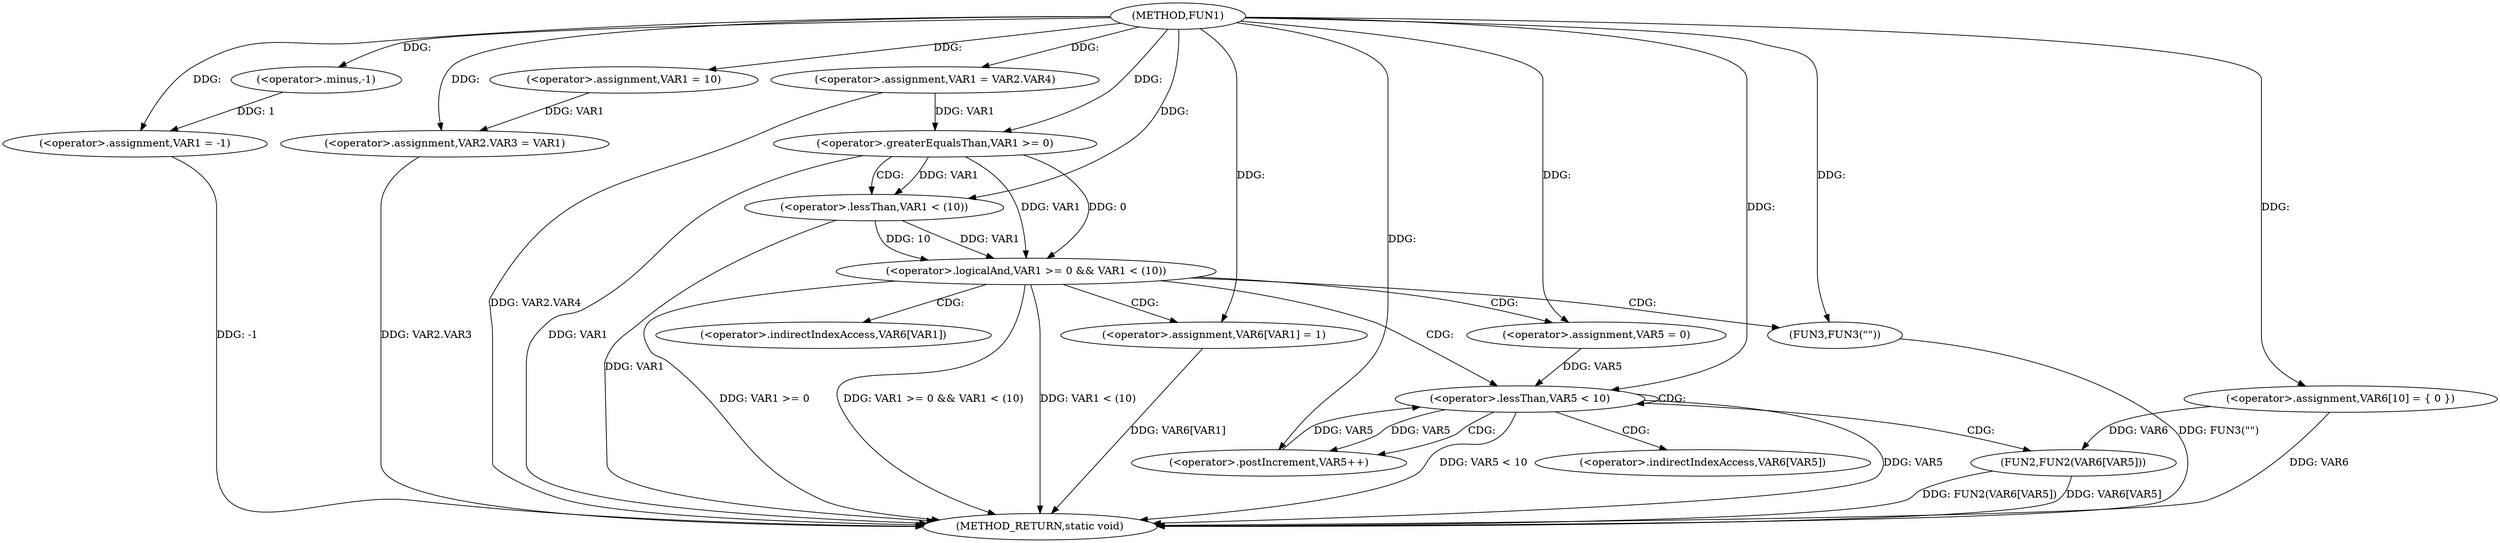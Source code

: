 digraph FUN1 {  
"1000100" [label = "(METHOD,FUN1)" ]
"1000160" [label = "(METHOD_RETURN,static void)" ]
"1000104" [label = "(<operator>.assignment,VAR1 = -1)" ]
"1000106" [label = "(<operator>.minus,-1)" ]
"1000108" [label = "(<operator>.assignment,VAR1 = 10)" ]
"1000111" [label = "(<operator>.assignment,VAR2.VAR3 = VAR1)" ]
"1000118" [label = "(<operator>.assignment,VAR1 = VAR2.VAR4)" ]
"1000126" [label = "(<operator>.assignment,VAR6[10] = { 0 })" ]
"1000129" [label = "(<operator>.logicalAnd,VAR1 >= 0 && VAR1 < (10))" ]
"1000130" [label = "(<operator>.greaterEqualsThan,VAR1 >= 0)" ]
"1000133" [label = "(<operator>.lessThan,VAR1 < (10))" ]
"1000137" [label = "(<operator>.assignment,VAR6[VAR1] = 1)" ]
"1000143" [label = "(<operator>.assignment,VAR5 = 0)" ]
"1000146" [label = "(<operator>.lessThan,VAR5 < 10)" ]
"1000149" [label = "(<operator>.postIncrement,VAR5++)" ]
"1000152" [label = "(FUN2,FUN2(VAR6[VAR5]))" ]
"1000158" [label = "(FUN3,FUN3(\"\"))" ]
"1000138" [label = "(<operator>.indirectIndexAccess,VAR6[VAR1])" ]
"1000153" [label = "(<operator>.indirectIndexAccess,VAR6[VAR5])" ]
  "1000152" -> "1000160"  [ label = "DDG: FUN2(VAR6[VAR5])"] 
  "1000118" -> "1000160"  [ label = "DDG: VAR2.VAR4"] 
  "1000137" -> "1000160"  [ label = "DDG: VAR6[VAR1]"] 
  "1000146" -> "1000160"  [ label = "DDG: VAR5 < 10"] 
  "1000130" -> "1000160"  [ label = "DDG: VAR1"] 
  "1000129" -> "1000160"  [ label = "DDG: VAR1 >= 0"] 
  "1000129" -> "1000160"  [ label = "DDG: VAR1 >= 0 && VAR1 < (10)"] 
  "1000158" -> "1000160"  [ label = "DDG: FUN3(\"\")"] 
  "1000133" -> "1000160"  [ label = "DDG: VAR1"] 
  "1000126" -> "1000160"  [ label = "DDG: VAR6"] 
  "1000152" -> "1000160"  [ label = "DDG: VAR6[VAR5]"] 
  "1000129" -> "1000160"  [ label = "DDG: VAR1 < (10)"] 
  "1000111" -> "1000160"  [ label = "DDG: VAR2.VAR3"] 
  "1000146" -> "1000160"  [ label = "DDG: VAR5"] 
  "1000104" -> "1000160"  [ label = "DDG: -1"] 
  "1000106" -> "1000104"  [ label = "DDG: 1"] 
  "1000100" -> "1000104"  [ label = "DDG: "] 
  "1000100" -> "1000106"  [ label = "DDG: "] 
  "1000100" -> "1000108"  [ label = "DDG: "] 
  "1000108" -> "1000111"  [ label = "DDG: VAR1"] 
  "1000100" -> "1000111"  [ label = "DDG: "] 
  "1000100" -> "1000118"  [ label = "DDG: "] 
  "1000100" -> "1000126"  [ label = "DDG: "] 
  "1000130" -> "1000129"  [ label = "DDG: VAR1"] 
  "1000130" -> "1000129"  [ label = "DDG: 0"] 
  "1000118" -> "1000130"  [ label = "DDG: VAR1"] 
  "1000100" -> "1000130"  [ label = "DDG: "] 
  "1000133" -> "1000129"  [ label = "DDG: VAR1"] 
  "1000133" -> "1000129"  [ label = "DDG: 10"] 
  "1000130" -> "1000133"  [ label = "DDG: VAR1"] 
  "1000100" -> "1000133"  [ label = "DDG: "] 
  "1000100" -> "1000137"  [ label = "DDG: "] 
  "1000100" -> "1000143"  [ label = "DDG: "] 
  "1000143" -> "1000146"  [ label = "DDG: VAR5"] 
  "1000149" -> "1000146"  [ label = "DDG: VAR5"] 
  "1000100" -> "1000146"  [ label = "DDG: "] 
  "1000146" -> "1000149"  [ label = "DDG: VAR5"] 
  "1000100" -> "1000149"  [ label = "DDG: "] 
  "1000126" -> "1000152"  [ label = "DDG: VAR6"] 
  "1000100" -> "1000158"  [ label = "DDG: "] 
  "1000129" -> "1000137"  [ label = "CDG: "] 
  "1000129" -> "1000146"  [ label = "CDG: "] 
  "1000129" -> "1000143"  [ label = "CDG: "] 
  "1000129" -> "1000138"  [ label = "CDG: "] 
  "1000129" -> "1000158"  [ label = "CDG: "] 
  "1000130" -> "1000133"  [ label = "CDG: "] 
  "1000146" -> "1000153"  [ label = "CDG: "] 
  "1000146" -> "1000152"  [ label = "CDG: "] 
  "1000146" -> "1000146"  [ label = "CDG: "] 
  "1000146" -> "1000149"  [ label = "CDG: "] 
}
